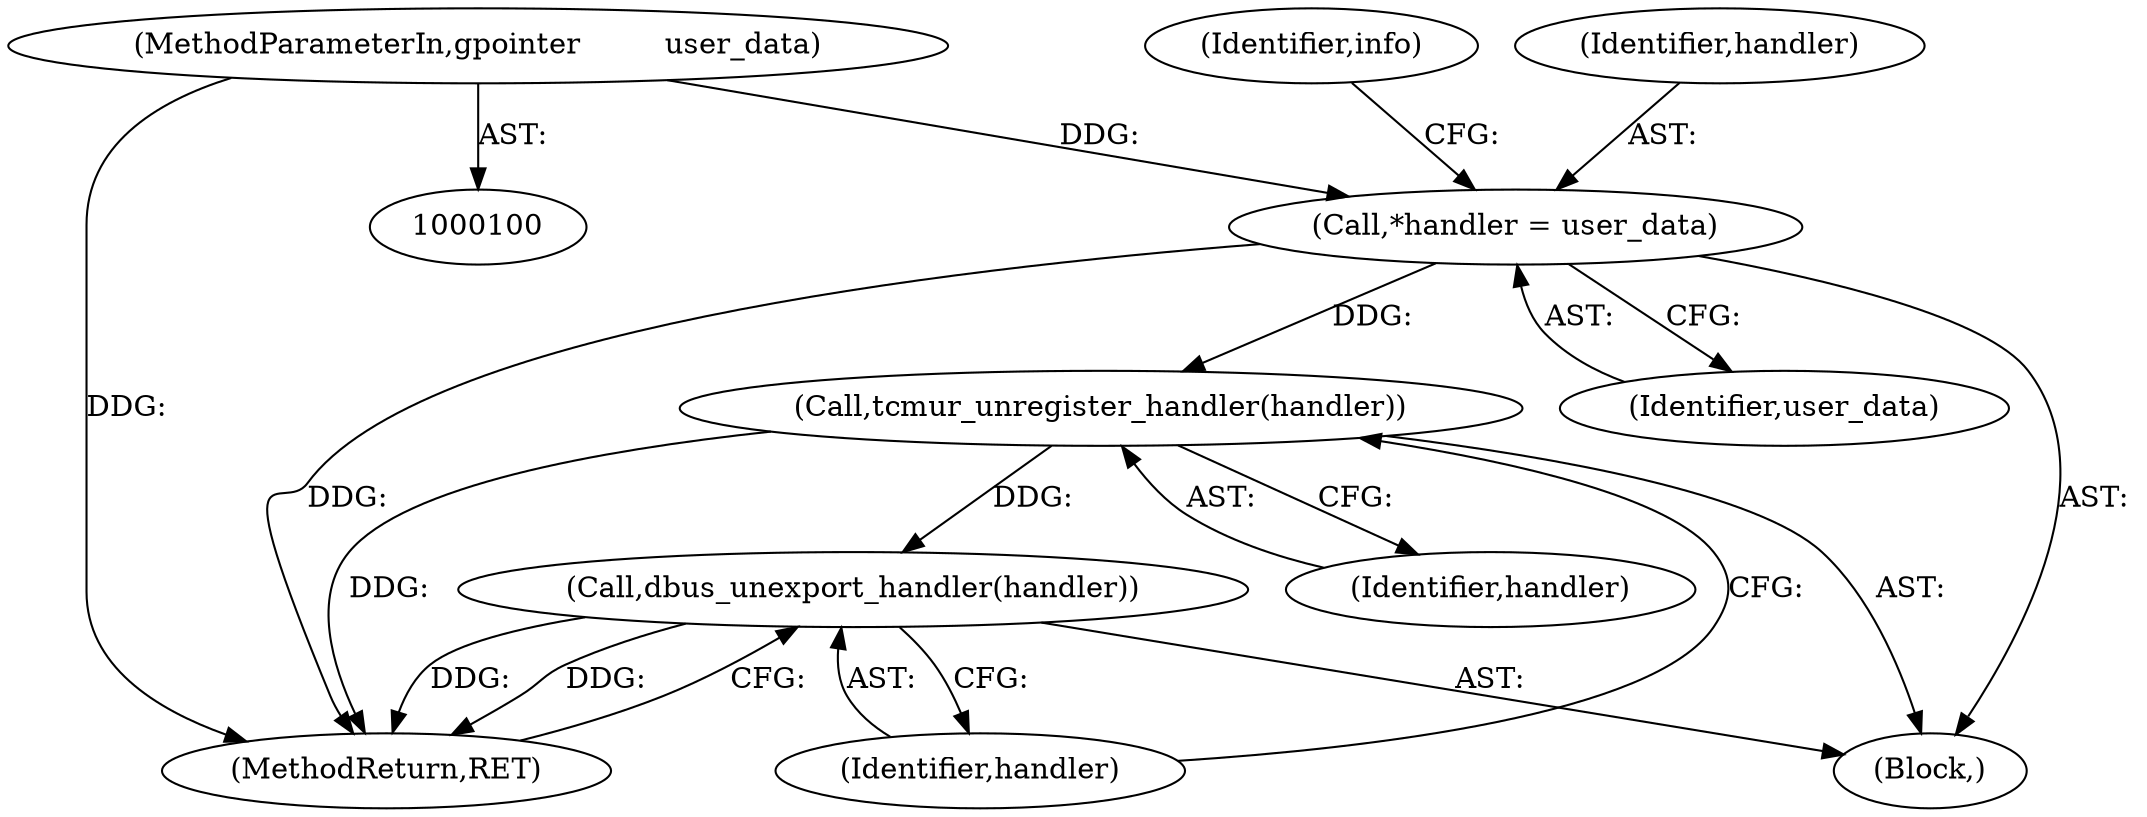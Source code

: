 digraph "1_tcmu-runner_bb80e9c7a798f035768260ebdadffb6eb0786178_0@del" {
"1000138" [label="(Call,tcmur_unregister_handler(handler))"];
"1000106" [label="(Call,*handler = user_data)"];
"1000103" [label="(MethodParameterIn,gpointer         user_data)"];
"1000140" [label="(Call,dbus_unexport_handler(handler))"];
"1000104" [label="(Block,)"];
"1000139" [label="(Identifier,handler)"];
"1000111" [label="(Identifier,info)"];
"1000138" [label="(Call,tcmur_unregister_handler(handler))"];
"1000107" [label="(Identifier,handler)"];
"1000106" [label="(Call,*handler = user_data)"];
"1000141" [label="(Identifier,handler)"];
"1000103" [label="(MethodParameterIn,gpointer         user_data)"];
"1000142" [label="(MethodReturn,RET)"];
"1000140" [label="(Call,dbus_unexport_handler(handler))"];
"1000108" [label="(Identifier,user_data)"];
"1000138" -> "1000104"  [label="AST: "];
"1000138" -> "1000139"  [label="CFG: "];
"1000139" -> "1000138"  [label="AST: "];
"1000141" -> "1000138"  [label="CFG: "];
"1000138" -> "1000142"  [label="DDG: "];
"1000106" -> "1000138"  [label="DDG: "];
"1000138" -> "1000140"  [label="DDG: "];
"1000106" -> "1000104"  [label="AST: "];
"1000106" -> "1000108"  [label="CFG: "];
"1000107" -> "1000106"  [label="AST: "];
"1000108" -> "1000106"  [label="AST: "];
"1000111" -> "1000106"  [label="CFG: "];
"1000106" -> "1000142"  [label="DDG: "];
"1000103" -> "1000106"  [label="DDG: "];
"1000103" -> "1000100"  [label="AST: "];
"1000103" -> "1000142"  [label="DDG: "];
"1000140" -> "1000104"  [label="AST: "];
"1000140" -> "1000141"  [label="CFG: "];
"1000141" -> "1000140"  [label="AST: "];
"1000142" -> "1000140"  [label="CFG: "];
"1000140" -> "1000142"  [label="DDG: "];
"1000140" -> "1000142"  [label="DDG: "];
}
